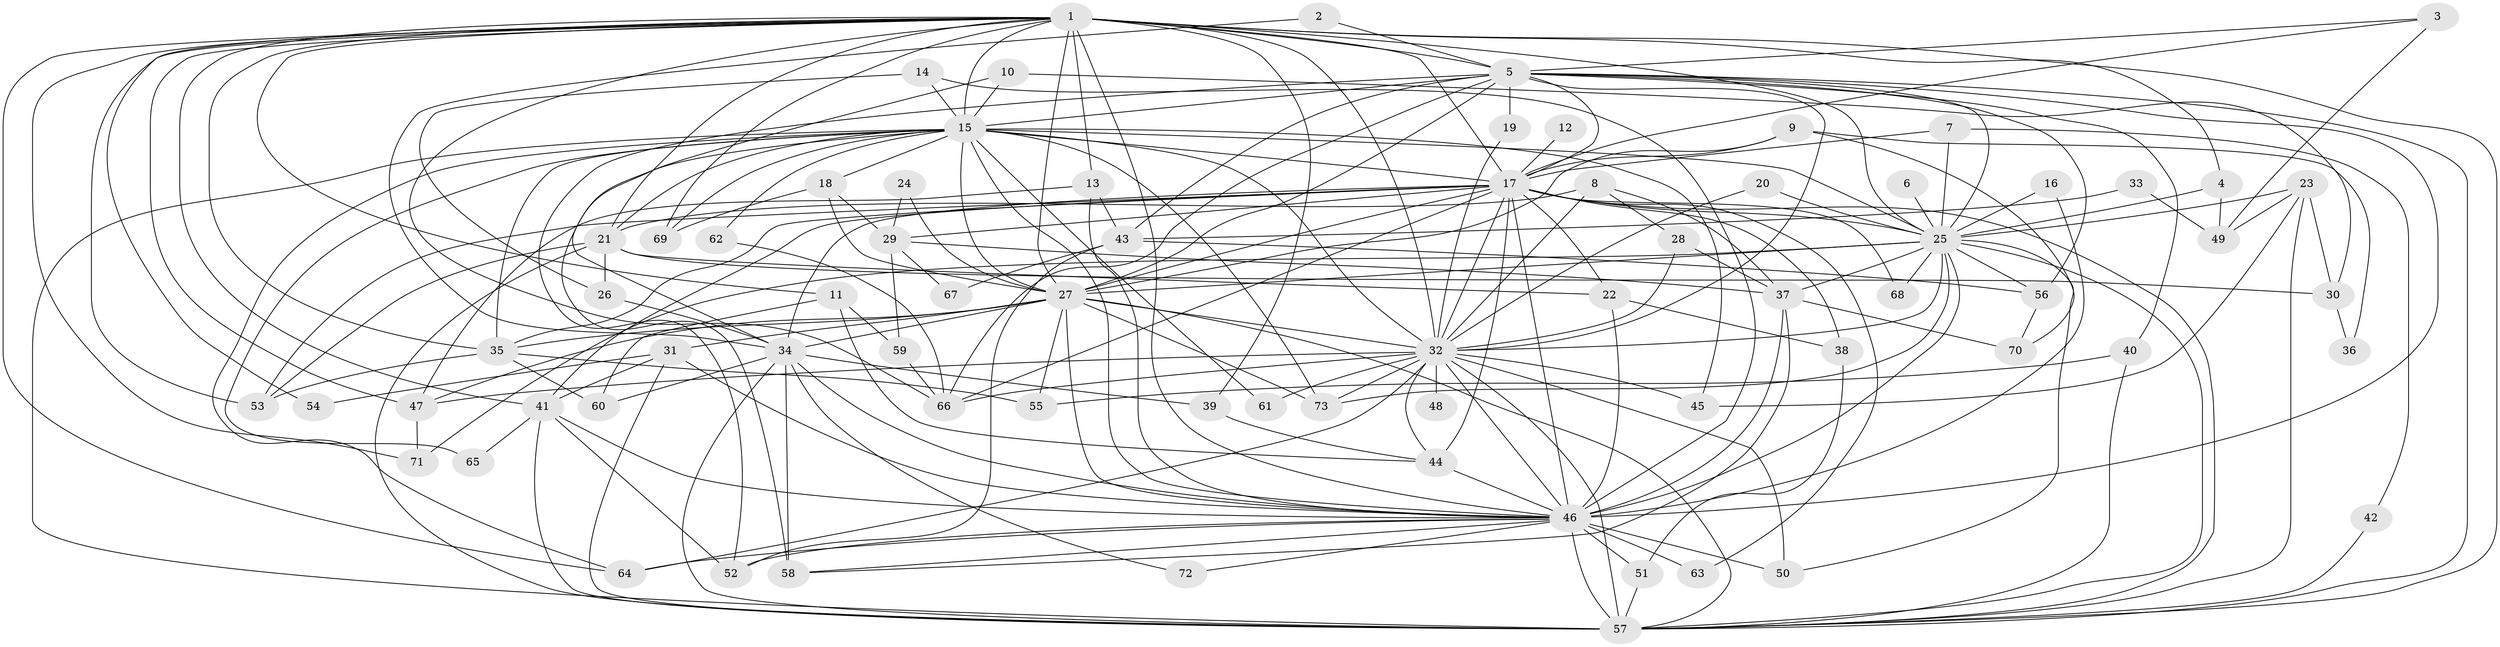 // original degree distribution, {25: 0.00684931506849315, 16: 0.00684931506849315, 20: 0.0136986301369863, 34: 0.00684931506849315, 21: 0.00684931506849315, 28: 0.0136986301369863, 19: 0.00684931506849315, 29: 0.00684931506849315, 12: 0.00684931506849315, 7: 0.0273972602739726, 4: 0.0958904109589041, 2: 0.5273972602739726, 3: 0.2191780821917808, 9: 0.00684931506849315, 6: 0.0273972602739726, 5: 0.02054794520547945}
// Generated by graph-tools (version 1.1) at 2025/01/03/09/25 03:01:32]
// undirected, 73 vertices, 203 edges
graph export_dot {
graph [start="1"]
  node [color=gray90,style=filled];
  1;
  2;
  3;
  4;
  5;
  6;
  7;
  8;
  9;
  10;
  11;
  12;
  13;
  14;
  15;
  16;
  17;
  18;
  19;
  20;
  21;
  22;
  23;
  24;
  25;
  26;
  27;
  28;
  29;
  30;
  31;
  32;
  33;
  34;
  35;
  36;
  37;
  38;
  39;
  40;
  41;
  42;
  43;
  44;
  45;
  46;
  47;
  48;
  49;
  50;
  51;
  52;
  53;
  54;
  55;
  56;
  57;
  58;
  59;
  60;
  61;
  62;
  63;
  64;
  65;
  66;
  67;
  68;
  69;
  70;
  71;
  72;
  73;
  1 -- 4 [weight=1.0];
  1 -- 5 [weight=2.0];
  1 -- 11 [weight=1.0];
  1 -- 13 [weight=1.0];
  1 -- 15 [weight=2.0];
  1 -- 17 [weight=2.0];
  1 -- 21 [weight=1.0];
  1 -- 25 [weight=3.0];
  1 -- 27 [weight=2.0];
  1 -- 32 [weight=3.0];
  1 -- 35 [weight=1.0];
  1 -- 39 [weight=1.0];
  1 -- 41 [weight=1.0];
  1 -- 46 [weight=2.0];
  1 -- 47 [weight=2.0];
  1 -- 53 [weight=1.0];
  1 -- 54 [weight=2.0];
  1 -- 57 [weight=2.0];
  1 -- 64 [weight=1.0];
  1 -- 66 [weight=1.0];
  1 -- 69 [weight=1.0];
  1 -- 71 [weight=1.0];
  2 -- 5 [weight=1.0];
  2 -- 34 [weight=1.0];
  3 -- 5 [weight=1.0];
  3 -- 17 [weight=1.0];
  3 -- 49 [weight=1.0];
  4 -- 25 [weight=1.0];
  4 -- 49 [weight=1.0];
  5 -- 15 [weight=2.0];
  5 -- 17 [weight=1.0];
  5 -- 19 [weight=1.0];
  5 -- 25 [weight=1.0];
  5 -- 27 [weight=1.0];
  5 -- 32 [weight=1.0];
  5 -- 40 [weight=1.0];
  5 -- 43 [weight=1.0];
  5 -- 46 [weight=2.0];
  5 -- 52 [weight=1.0];
  5 -- 56 [weight=1.0];
  5 -- 57 [weight=1.0];
  5 -- 66 [weight=1.0];
  6 -- 25 [weight=1.0];
  7 -- 17 [weight=1.0];
  7 -- 25 [weight=1.0];
  7 -- 42 [weight=1.0];
  8 -- 21 [weight=1.0];
  8 -- 28 [weight=1.0];
  8 -- 32 [weight=2.0];
  8 -- 37 [weight=1.0];
  9 -- 17 [weight=2.0];
  9 -- 27 [weight=1.0];
  9 -- 36 [weight=1.0];
  9 -- 70 [weight=1.0];
  10 -- 15 [weight=2.0];
  10 -- 30 [weight=1.0];
  10 -- 34 [weight=1.0];
  11 -- 44 [weight=1.0];
  11 -- 59 [weight=1.0];
  11 -- 60 [weight=1.0];
  12 -- 17 [weight=1.0];
  13 -- 43 [weight=1.0];
  13 -- 46 [weight=1.0];
  13 -- 47 [weight=1.0];
  14 -- 15 [weight=1.0];
  14 -- 26 [weight=1.0];
  14 -- 46 [weight=1.0];
  15 -- 17 [weight=2.0];
  15 -- 18 [weight=1.0];
  15 -- 21 [weight=1.0];
  15 -- 25 [weight=1.0];
  15 -- 27 [weight=1.0];
  15 -- 32 [weight=1.0];
  15 -- 35 [weight=1.0];
  15 -- 45 [weight=2.0];
  15 -- 46 [weight=1.0];
  15 -- 57 [weight=2.0];
  15 -- 58 [weight=2.0];
  15 -- 61 [weight=1.0];
  15 -- 62 [weight=1.0];
  15 -- 64 [weight=1.0];
  15 -- 65 [weight=1.0];
  15 -- 69 [weight=1.0];
  15 -- 73 [weight=1.0];
  16 -- 25 [weight=1.0];
  16 -- 46 [weight=2.0];
  17 -- 22 [weight=1.0];
  17 -- 25 [weight=1.0];
  17 -- 27 [weight=1.0];
  17 -- 29 [weight=2.0];
  17 -- 32 [weight=1.0];
  17 -- 34 [weight=2.0];
  17 -- 35 [weight=1.0];
  17 -- 38 [weight=1.0];
  17 -- 41 [weight=1.0];
  17 -- 44 [weight=1.0];
  17 -- 46 [weight=1.0];
  17 -- 53 [weight=1.0];
  17 -- 57 [weight=1.0];
  17 -- 63 [weight=1.0];
  17 -- 66 [weight=1.0];
  17 -- 68 [weight=1.0];
  18 -- 27 [weight=1.0];
  18 -- 29 [weight=1.0];
  18 -- 69 [weight=1.0];
  19 -- 32 [weight=1.0];
  20 -- 25 [weight=2.0];
  20 -- 32 [weight=1.0];
  21 -- 22 [weight=2.0];
  21 -- 26 [weight=1.0];
  21 -- 30 [weight=1.0];
  21 -- 53 [weight=1.0];
  21 -- 57 [weight=1.0];
  22 -- 38 [weight=1.0];
  22 -- 46 [weight=1.0];
  23 -- 25 [weight=1.0];
  23 -- 30 [weight=1.0];
  23 -- 45 [weight=1.0];
  23 -- 49 [weight=1.0];
  23 -- 57 [weight=1.0];
  24 -- 27 [weight=1.0];
  24 -- 29 [weight=1.0];
  25 -- 27 [weight=1.0];
  25 -- 32 [weight=2.0];
  25 -- 37 [weight=1.0];
  25 -- 46 [weight=1.0];
  25 -- 50 [weight=1.0];
  25 -- 56 [weight=1.0];
  25 -- 57 [weight=1.0];
  25 -- 68 [weight=1.0];
  25 -- 71 [weight=1.0];
  25 -- 73 [weight=1.0];
  26 -- 34 [weight=1.0];
  27 -- 31 [weight=1.0];
  27 -- 32 [weight=1.0];
  27 -- 34 [weight=1.0];
  27 -- 35 [weight=1.0];
  27 -- 46 [weight=2.0];
  27 -- 47 [weight=1.0];
  27 -- 55 [weight=1.0];
  27 -- 57 [weight=1.0];
  27 -- 73 [weight=1.0];
  28 -- 32 [weight=1.0];
  28 -- 37 [weight=1.0];
  29 -- 37 [weight=1.0];
  29 -- 59 [weight=1.0];
  29 -- 67 [weight=1.0];
  30 -- 36 [weight=1.0];
  31 -- 41 [weight=1.0];
  31 -- 46 [weight=1.0];
  31 -- 54 [weight=1.0];
  31 -- 57 [weight=1.0];
  32 -- 44 [weight=1.0];
  32 -- 45 [weight=2.0];
  32 -- 46 [weight=1.0];
  32 -- 47 [weight=1.0];
  32 -- 48 [weight=1.0];
  32 -- 50 [weight=2.0];
  32 -- 57 [weight=1.0];
  32 -- 61 [weight=1.0];
  32 -- 64 [weight=1.0];
  32 -- 66 [weight=1.0];
  32 -- 73 [weight=1.0];
  33 -- 43 [weight=1.0];
  33 -- 49 [weight=1.0];
  34 -- 39 [weight=1.0];
  34 -- 46 [weight=1.0];
  34 -- 57 [weight=1.0];
  34 -- 58 [weight=1.0];
  34 -- 60 [weight=1.0];
  34 -- 72 [weight=1.0];
  35 -- 53 [weight=1.0];
  35 -- 55 [weight=1.0];
  35 -- 60 [weight=1.0];
  37 -- 46 [weight=1.0];
  37 -- 58 [weight=1.0];
  37 -- 70 [weight=1.0];
  38 -- 51 [weight=1.0];
  39 -- 44 [weight=1.0];
  40 -- 55 [weight=1.0];
  40 -- 57 [weight=1.0];
  41 -- 46 [weight=1.0];
  41 -- 52 [weight=1.0];
  41 -- 57 [weight=1.0];
  41 -- 65 [weight=1.0];
  42 -- 57 [weight=1.0];
  43 -- 52 [weight=1.0];
  43 -- 56 [weight=1.0];
  43 -- 67 [weight=1.0];
  44 -- 46 [weight=2.0];
  46 -- 50 [weight=1.0];
  46 -- 51 [weight=2.0];
  46 -- 52 [weight=1.0];
  46 -- 57 [weight=3.0];
  46 -- 58 [weight=1.0];
  46 -- 63 [weight=2.0];
  46 -- 64 [weight=1.0];
  46 -- 72 [weight=1.0];
  47 -- 71 [weight=1.0];
  51 -- 57 [weight=1.0];
  56 -- 70 [weight=1.0];
  59 -- 66 [weight=1.0];
  62 -- 66 [weight=1.0];
}

